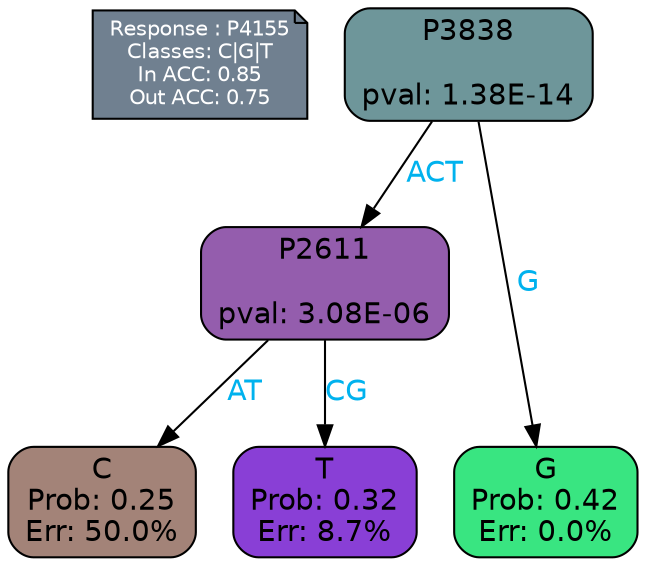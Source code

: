 digraph Tree {
node [shape=box, style="filled, rounded", color="black", fontname=helvetica] ;
graph [ranksep=equally, splines=polylines, bgcolor=transparent, dpi=600] ;
edge [fontname=helvetica] ;
LEGEND [label="Response : P4155
Classes: C|G|T
In ACC: 0.85
Out ACC: 0.75
",shape=note,align=left,style=filled,fillcolor="slategray",fontcolor="white",fontsize=10];1 [label="P3838

pval: 1.38E-14", fillcolor="#6e969a"] ;
2 [label="P2611

pval: 3.08E-06", fillcolor="#945dad"] ;
3 [label="C
Prob: 0.25
Err: 50.0%", fillcolor="#a38378"] ;
4 [label="T
Prob: 0.32
Err: 8.7%", fillcolor="#893fd6"] ;
5 [label="G
Prob: 0.42
Err: 0.0%", fillcolor="#39e581"] ;
1 -> 2 [label="ACT",fontcolor=deepskyblue2] ;
1 -> 5 [label="G",fontcolor=deepskyblue2] ;
2 -> 3 [label="AT",fontcolor=deepskyblue2] ;
2 -> 4 [label="CG",fontcolor=deepskyblue2] ;
{rank = same; 3;4;5;}{rank = same; LEGEND;1;}}